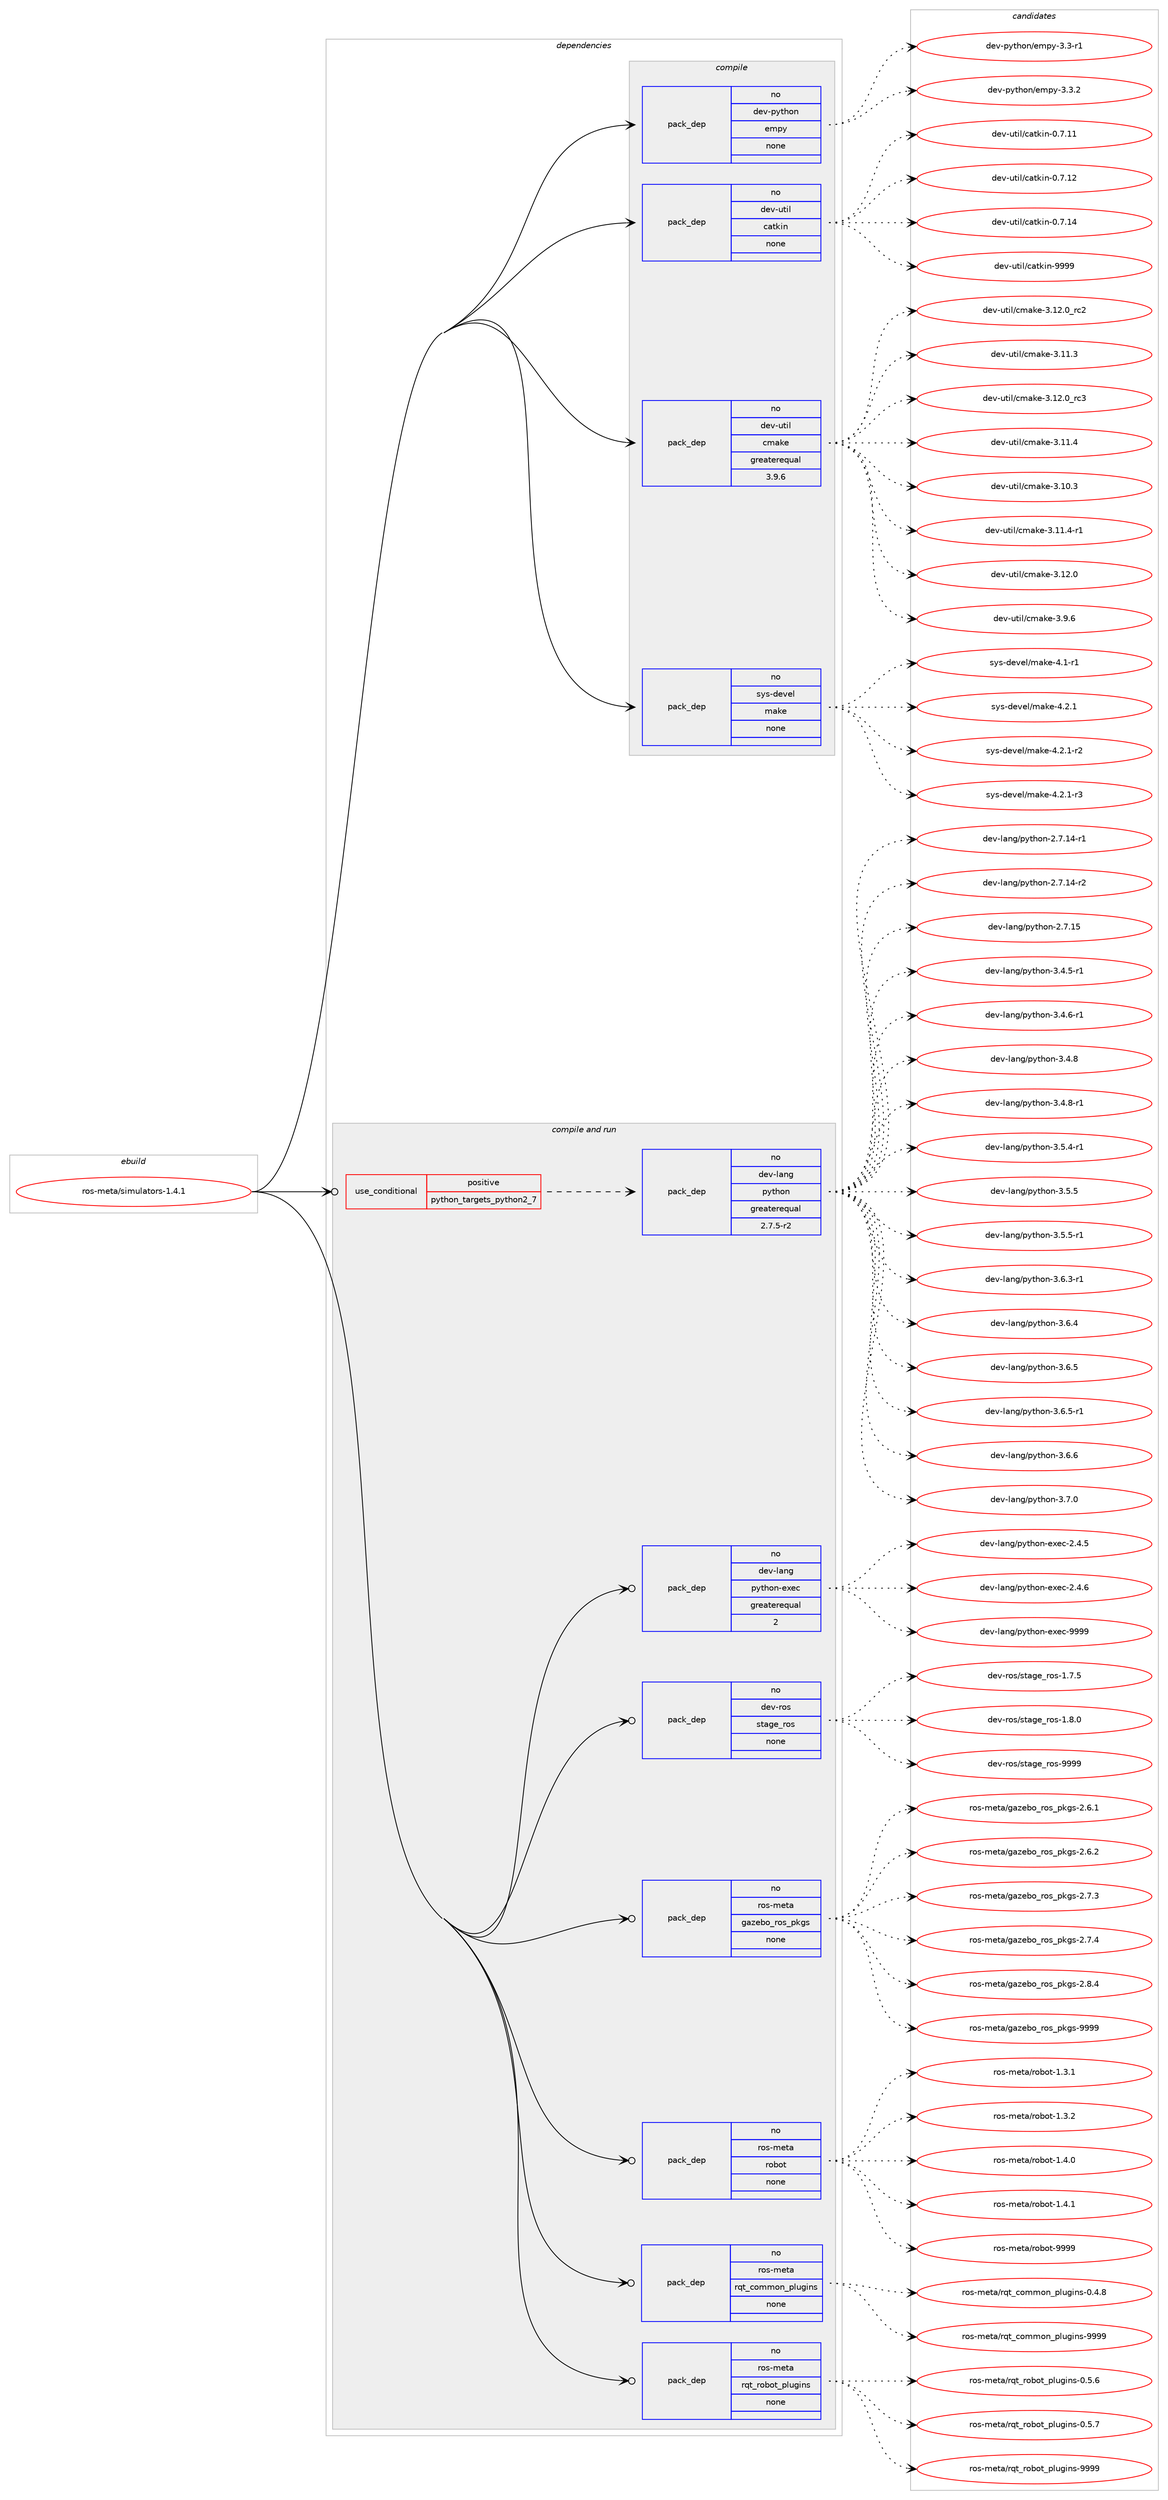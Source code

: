 digraph prolog {

# *************
# Graph options
# *************

newrank=true;
concentrate=true;
compound=true;
graph [rankdir=LR,fontname=Helvetica,fontsize=10,ranksep=1.5];#, ranksep=2.5, nodesep=0.2];
edge  [arrowhead=vee];
node  [fontname=Helvetica,fontsize=10];

# **********
# The ebuild
# **********

subgraph cluster_leftcol {
color=gray;
rank=same;
label=<<i>ebuild</i>>;
id [label="ros-meta/simulators-1.4.1", color=red, width=4, href="../ros-meta/simulators-1.4.1.svg"];
}

# ****************
# The dependencies
# ****************

subgraph cluster_midcol {
color=gray;
label=<<i>dependencies</i>>;
subgraph cluster_compile {
fillcolor="#eeeeee";
style=filled;
label=<<i>compile</i>>;
subgraph pack1305 {
dependency1781 [label=<<TABLE BORDER="0" CELLBORDER="1" CELLSPACING="0" CELLPADDING="4" WIDTH="220"><TR><TD ROWSPAN="6" CELLPADDING="30">pack_dep</TD></TR><TR><TD WIDTH="110">no</TD></TR><TR><TD>dev-python</TD></TR><TR><TD>empy</TD></TR><TR><TD>none</TD></TR><TR><TD></TD></TR></TABLE>>, shape=none, color=blue];
}
id:e -> dependency1781:w [weight=20,style="solid",arrowhead="vee"];
subgraph pack1306 {
dependency1782 [label=<<TABLE BORDER="0" CELLBORDER="1" CELLSPACING="0" CELLPADDING="4" WIDTH="220"><TR><TD ROWSPAN="6" CELLPADDING="30">pack_dep</TD></TR><TR><TD WIDTH="110">no</TD></TR><TR><TD>dev-util</TD></TR><TR><TD>catkin</TD></TR><TR><TD>none</TD></TR><TR><TD></TD></TR></TABLE>>, shape=none, color=blue];
}
id:e -> dependency1782:w [weight=20,style="solid",arrowhead="vee"];
subgraph pack1307 {
dependency1783 [label=<<TABLE BORDER="0" CELLBORDER="1" CELLSPACING="0" CELLPADDING="4" WIDTH="220"><TR><TD ROWSPAN="6" CELLPADDING="30">pack_dep</TD></TR><TR><TD WIDTH="110">no</TD></TR><TR><TD>dev-util</TD></TR><TR><TD>cmake</TD></TR><TR><TD>greaterequal</TD></TR><TR><TD>3.9.6</TD></TR></TABLE>>, shape=none, color=blue];
}
id:e -> dependency1783:w [weight=20,style="solid",arrowhead="vee"];
subgraph pack1308 {
dependency1784 [label=<<TABLE BORDER="0" CELLBORDER="1" CELLSPACING="0" CELLPADDING="4" WIDTH="220"><TR><TD ROWSPAN="6" CELLPADDING="30">pack_dep</TD></TR><TR><TD WIDTH="110">no</TD></TR><TR><TD>sys-devel</TD></TR><TR><TD>make</TD></TR><TR><TD>none</TD></TR><TR><TD></TD></TR></TABLE>>, shape=none, color=blue];
}
id:e -> dependency1784:w [weight=20,style="solid",arrowhead="vee"];
}
subgraph cluster_compileandrun {
fillcolor="#eeeeee";
style=filled;
label=<<i>compile and run</i>>;
subgraph cond441 {
dependency1785 [label=<<TABLE BORDER="0" CELLBORDER="1" CELLSPACING="0" CELLPADDING="4"><TR><TD ROWSPAN="3" CELLPADDING="10">use_conditional</TD></TR><TR><TD>positive</TD></TR><TR><TD>python_targets_python2_7</TD></TR></TABLE>>, shape=none, color=red];
subgraph pack1309 {
dependency1786 [label=<<TABLE BORDER="0" CELLBORDER="1" CELLSPACING="0" CELLPADDING="4" WIDTH="220"><TR><TD ROWSPAN="6" CELLPADDING="30">pack_dep</TD></TR><TR><TD WIDTH="110">no</TD></TR><TR><TD>dev-lang</TD></TR><TR><TD>python</TD></TR><TR><TD>greaterequal</TD></TR><TR><TD>2.7.5-r2</TD></TR></TABLE>>, shape=none, color=blue];
}
dependency1785:e -> dependency1786:w [weight=20,style="dashed",arrowhead="vee"];
}
id:e -> dependency1785:w [weight=20,style="solid",arrowhead="odotvee"];
subgraph pack1310 {
dependency1787 [label=<<TABLE BORDER="0" CELLBORDER="1" CELLSPACING="0" CELLPADDING="4" WIDTH="220"><TR><TD ROWSPAN="6" CELLPADDING="30">pack_dep</TD></TR><TR><TD WIDTH="110">no</TD></TR><TR><TD>dev-lang</TD></TR><TR><TD>python-exec</TD></TR><TR><TD>greaterequal</TD></TR><TR><TD>2</TD></TR></TABLE>>, shape=none, color=blue];
}
id:e -> dependency1787:w [weight=20,style="solid",arrowhead="odotvee"];
subgraph pack1311 {
dependency1788 [label=<<TABLE BORDER="0" CELLBORDER="1" CELLSPACING="0" CELLPADDING="4" WIDTH="220"><TR><TD ROWSPAN="6" CELLPADDING="30">pack_dep</TD></TR><TR><TD WIDTH="110">no</TD></TR><TR><TD>dev-ros</TD></TR><TR><TD>stage_ros</TD></TR><TR><TD>none</TD></TR><TR><TD></TD></TR></TABLE>>, shape=none, color=blue];
}
id:e -> dependency1788:w [weight=20,style="solid",arrowhead="odotvee"];
subgraph pack1312 {
dependency1789 [label=<<TABLE BORDER="0" CELLBORDER="1" CELLSPACING="0" CELLPADDING="4" WIDTH="220"><TR><TD ROWSPAN="6" CELLPADDING="30">pack_dep</TD></TR><TR><TD WIDTH="110">no</TD></TR><TR><TD>ros-meta</TD></TR><TR><TD>gazebo_ros_pkgs</TD></TR><TR><TD>none</TD></TR><TR><TD></TD></TR></TABLE>>, shape=none, color=blue];
}
id:e -> dependency1789:w [weight=20,style="solid",arrowhead="odotvee"];
subgraph pack1313 {
dependency1790 [label=<<TABLE BORDER="0" CELLBORDER="1" CELLSPACING="0" CELLPADDING="4" WIDTH="220"><TR><TD ROWSPAN="6" CELLPADDING="30">pack_dep</TD></TR><TR><TD WIDTH="110">no</TD></TR><TR><TD>ros-meta</TD></TR><TR><TD>robot</TD></TR><TR><TD>none</TD></TR><TR><TD></TD></TR></TABLE>>, shape=none, color=blue];
}
id:e -> dependency1790:w [weight=20,style="solid",arrowhead="odotvee"];
subgraph pack1314 {
dependency1791 [label=<<TABLE BORDER="0" CELLBORDER="1" CELLSPACING="0" CELLPADDING="4" WIDTH="220"><TR><TD ROWSPAN="6" CELLPADDING="30">pack_dep</TD></TR><TR><TD WIDTH="110">no</TD></TR><TR><TD>ros-meta</TD></TR><TR><TD>rqt_common_plugins</TD></TR><TR><TD>none</TD></TR><TR><TD></TD></TR></TABLE>>, shape=none, color=blue];
}
id:e -> dependency1791:w [weight=20,style="solid",arrowhead="odotvee"];
subgraph pack1315 {
dependency1792 [label=<<TABLE BORDER="0" CELLBORDER="1" CELLSPACING="0" CELLPADDING="4" WIDTH="220"><TR><TD ROWSPAN="6" CELLPADDING="30">pack_dep</TD></TR><TR><TD WIDTH="110">no</TD></TR><TR><TD>ros-meta</TD></TR><TR><TD>rqt_robot_plugins</TD></TR><TR><TD>none</TD></TR><TR><TD></TD></TR></TABLE>>, shape=none, color=blue];
}
id:e -> dependency1792:w [weight=20,style="solid",arrowhead="odotvee"];
}
subgraph cluster_run {
fillcolor="#eeeeee";
style=filled;
label=<<i>run</i>>;
}
}

# **************
# The candidates
# **************

subgraph cluster_choices {
rank=same;
color=gray;
label=<<i>candidates</i>>;

subgraph choice1305 {
color=black;
nodesep=1;
choice1001011184511212111610411111047101109112121455146514511449 [label="dev-python/empy-3.3-r1", color=red, width=4,href="../dev-python/empy-3.3-r1.svg"];
choice1001011184511212111610411111047101109112121455146514650 [label="dev-python/empy-3.3.2", color=red, width=4,href="../dev-python/empy-3.3.2.svg"];
dependency1781:e -> choice1001011184511212111610411111047101109112121455146514511449:w [style=dotted,weight="100"];
dependency1781:e -> choice1001011184511212111610411111047101109112121455146514650:w [style=dotted,weight="100"];
}
subgraph choice1306 {
color=black;
nodesep=1;
choice1001011184511711610510847999711610710511045484655464949 [label="dev-util/catkin-0.7.11", color=red, width=4,href="../dev-util/catkin-0.7.11.svg"];
choice1001011184511711610510847999711610710511045484655464950 [label="dev-util/catkin-0.7.12", color=red, width=4,href="../dev-util/catkin-0.7.12.svg"];
choice1001011184511711610510847999711610710511045484655464952 [label="dev-util/catkin-0.7.14", color=red, width=4,href="../dev-util/catkin-0.7.14.svg"];
choice100101118451171161051084799971161071051104557575757 [label="dev-util/catkin-9999", color=red, width=4,href="../dev-util/catkin-9999.svg"];
dependency1782:e -> choice1001011184511711610510847999711610710511045484655464949:w [style=dotted,weight="100"];
dependency1782:e -> choice1001011184511711610510847999711610710511045484655464950:w [style=dotted,weight="100"];
dependency1782:e -> choice1001011184511711610510847999711610710511045484655464952:w [style=dotted,weight="100"];
dependency1782:e -> choice100101118451171161051084799971161071051104557575757:w [style=dotted,weight="100"];
}
subgraph choice1307 {
color=black;
nodesep=1;
choice1001011184511711610510847991099710710145514649504648951149950 [label="dev-util/cmake-3.12.0_rc2", color=red, width=4,href="../dev-util/cmake-3.12.0_rc2.svg"];
choice1001011184511711610510847991099710710145514649494651 [label="dev-util/cmake-3.11.3", color=red, width=4,href="../dev-util/cmake-3.11.3.svg"];
choice1001011184511711610510847991099710710145514649504648951149951 [label="dev-util/cmake-3.12.0_rc3", color=red, width=4,href="../dev-util/cmake-3.12.0_rc3.svg"];
choice1001011184511711610510847991099710710145514649494652 [label="dev-util/cmake-3.11.4", color=red, width=4,href="../dev-util/cmake-3.11.4.svg"];
choice1001011184511711610510847991099710710145514649484651 [label="dev-util/cmake-3.10.3", color=red, width=4,href="../dev-util/cmake-3.10.3.svg"];
choice10010111845117116105108479910997107101455146494946524511449 [label="dev-util/cmake-3.11.4-r1", color=red, width=4,href="../dev-util/cmake-3.11.4-r1.svg"];
choice1001011184511711610510847991099710710145514649504648 [label="dev-util/cmake-3.12.0", color=red, width=4,href="../dev-util/cmake-3.12.0.svg"];
choice10010111845117116105108479910997107101455146574654 [label="dev-util/cmake-3.9.6", color=red, width=4,href="../dev-util/cmake-3.9.6.svg"];
dependency1783:e -> choice1001011184511711610510847991099710710145514649504648951149950:w [style=dotted,weight="100"];
dependency1783:e -> choice1001011184511711610510847991099710710145514649494651:w [style=dotted,weight="100"];
dependency1783:e -> choice1001011184511711610510847991099710710145514649504648951149951:w [style=dotted,weight="100"];
dependency1783:e -> choice1001011184511711610510847991099710710145514649494652:w [style=dotted,weight="100"];
dependency1783:e -> choice1001011184511711610510847991099710710145514649484651:w [style=dotted,weight="100"];
dependency1783:e -> choice10010111845117116105108479910997107101455146494946524511449:w [style=dotted,weight="100"];
dependency1783:e -> choice1001011184511711610510847991099710710145514649504648:w [style=dotted,weight="100"];
dependency1783:e -> choice10010111845117116105108479910997107101455146574654:w [style=dotted,weight="100"];
}
subgraph choice1308 {
color=black;
nodesep=1;
choice115121115451001011181011084710997107101455246494511449 [label="sys-devel/make-4.1-r1", color=red, width=4,href="../sys-devel/make-4.1-r1.svg"];
choice115121115451001011181011084710997107101455246504649 [label="sys-devel/make-4.2.1", color=red, width=4,href="../sys-devel/make-4.2.1.svg"];
choice1151211154510010111810110847109971071014552465046494511450 [label="sys-devel/make-4.2.1-r2", color=red, width=4,href="../sys-devel/make-4.2.1-r2.svg"];
choice1151211154510010111810110847109971071014552465046494511451 [label="sys-devel/make-4.2.1-r3", color=red, width=4,href="../sys-devel/make-4.2.1-r3.svg"];
dependency1784:e -> choice115121115451001011181011084710997107101455246494511449:w [style=dotted,weight="100"];
dependency1784:e -> choice115121115451001011181011084710997107101455246504649:w [style=dotted,weight="100"];
dependency1784:e -> choice1151211154510010111810110847109971071014552465046494511450:w [style=dotted,weight="100"];
dependency1784:e -> choice1151211154510010111810110847109971071014552465046494511451:w [style=dotted,weight="100"];
}
subgraph choice1309 {
color=black;
nodesep=1;
choice100101118451089711010347112121116104111110455046554649524511449 [label="dev-lang/python-2.7.14-r1", color=red, width=4,href="../dev-lang/python-2.7.14-r1.svg"];
choice100101118451089711010347112121116104111110455046554649524511450 [label="dev-lang/python-2.7.14-r2", color=red, width=4,href="../dev-lang/python-2.7.14-r2.svg"];
choice10010111845108971101034711212111610411111045504655464953 [label="dev-lang/python-2.7.15", color=red, width=4,href="../dev-lang/python-2.7.15.svg"];
choice1001011184510897110103471121211161041111104551465246534511449 [label="dev-lang/python-3.4.5-r1", color=red, width=4,href="../dev-lang/python-3.4.5-r1.svg"];
choice1001011184510897110103471121211161041111104551465246544511449 [label="dev-lang/python-3.4.6-r1", color=red, width=4,href="../dev-lang/python-3.4.6-r1.svg"];
choice100101118451089711010347112121116104111110455146524656 [label="dev-lang/python-3.4.8", color=red, width=4,href="../dev-lang/python-3.4.8.svg"];
choice1001011184510897110103471121211161041111104551465246564511449 [label="dev-lang/python-3.4.8-r1", color=red, width=4,href="../dev-lang/python-3.4.8-r1.svg"];
choice1001011184510897110103471121211161041111104551465346524511449 [label="dev-lang/python-3.5.4-r1", color=red, width=4,href="../dev-lang/python-3.5.4-r1.svg"];
choice100101118451089711010347112121116104111110455146534653 [label="dev-lang/python-3.5.5", color=red, width=4,href="../dev-lang/python-3.5.5.svg"];
choice1001011184510897110103471121211161041111104551465346534511449 [label="dev-lang/python-3.5.5-r1", color=red, width=4,href="../dev-lang/python-3.5.5-r1.svg"];
choice1001011184510897110103471121211161041111104551465446514511449 [label="dev-lang/python-3.6.3-r1", color=red, width=4,href="../dev-lang/python-3.6.3-r1.svg"];
choice100101118451089711010347112121116104111110455146544652 [label="dev-lang/python-3.6.4", color=red, width=4,href="../dev-lang/python-3.6.4.svg"];
choice100101118451089711010347112121116104111110455146544653 [label="dev-lang/python-3.6.5", color=red, width=4,href="../dev-lang/python-3.6.5.svg"];
choice1001011184510897110103471121211161041111104551465446534511449 [label="dev-lang/python-3.6.5-r1", color=red, width=4,href="../dev-lang/python-3.6.5-r1.svg"];
choice100101118451089711010347112121116104111110455146544654 [label="dev-lang/python-3.6.6", color=red, width=4,href="../dev-lang/python-3.6.6.svg"];
choice100101118451089711010347112121116104111110455146554648 [label="dev-lang/python-3.7.0", color=red, width=4,href="../dev-lang/python-3.7.0.svg"];
dependency1786:e -> choice100101118451089711010347112121116104111110455046554649524511449:w [style=dotted,weight="100"];
dependency1786:e -> choice100101118451089711010347112121116104111110455046554649524511450:w [style=dotted,weight="100"];
dependency1786:e -> choice10010111845108971101034711212111610411111045504655464953:w [style=dotted,weight="100"];
dependency1786:e -> choice1001011184510897110103471121211161041111104551465246534511449:w [style=dotted,weight="100"];
dependency1786:e -> choice1001011184510897110103471121211161041111104551465246544511449:w [style=dotted,weight="100"];
dependency1786:e -> choice100101118451089711010347112121116104111110455146524656:w [style=dotted,weight="100"];
dependency1786:e -> choice1001011184510897110103471121211161041111104551465246564511449:w [style=dotted,weight="100"];
dependency1786:e -> choice1001011184510897110103471121211161041111104551465346524511449:w [style=dotted,weight="100"];
dependency1786:e -> choice100101118451089711010347112121116104111110455146534653:w [style=dotted,weight="100"];
dependency1786:e -> choice1001011184510897110103471121211161041111104551465346534511449:w [style=dotted,weight="100"];
dependency1786:e -> choice1001011184510897110103471121211161041111104551465446514511449:w [style=dotted,weight="100"];
dependency1786:e -> choice100101118451089711010347112121116104111110455146544652:w [style=dotted,weight="100"];
dependency1786:e -> choice100101118451089711010347112121116104111110455146544653:w [style=dotted,weight="100"];
dependency1786:e -> choice1001011184510897110103471121211161041111104551465446534511449:w [style=dotted,weight="100"];
dependency1786:e -> choice100101118451089711010347112121116104111110455146544654:w [style=dotted,weight="100"];
dependency1786:e -> choice100101118451089711010347112121116104111110455146554648:w [style=dotted,weight="100"];
}
subgraph choice1310 {
color=black;
nodesep=1;
choice1001011184510897110103471121211161041111104510112010199455046524653 [label="dev-lang/python-exec-2.4.5", color=red, width=4,href="../dev-lang/python-exec-2.4.5.svg"];
choice1001011184510897110103471121211161041111104510112010199455046524654 [label="dev-lang/python-exec-2.4.6", color=red, width=4,href="../dev-lang/python-exec-2.4.6.svg"];
choice10010111845108971101034711212111610411111045101120101994557575757 [label="dev-lang/python-exec-9999", color=red, width=4,href="../dev-lang/python-exec-9999.svg"];
dependency1787:e -> choice1001011184510897110103471121211161041111104510112010199455046524653:w [style=dotted,weight="100"];
dependency1787:e -> choice1001011184510897110103471121211161041111104510112010199455046524654:w [style=dotted,weight="100"];
dependency1787:e -> choice10010111845108971101034711212111610411111045101120101994557575757:w [style=dotted,weight="100"];
}
subgraph choice1311 {
color=black;
nodesep=1;
choice10010111845114111115471151169710310195114111115454946554653 [label="dev-ros/stage_ros-1.7.5", color=red, width=4,href="../dev-ros/stage_ros-1.7.5.svg"];
choice10010111845114111115471151169710310195114111115454946564648 [label="dev-ros/stage_ros-1.8.0", color=red, width=4,href="../dev-ros/stage_ros-1.8.0.svg"];
choice100101118451141111154711511697103101951141111154557575757 [label="dev-ros/stage_ros-9999", color=red, width=4,href="../dev-ros/stage_ros-9999.svg"];
dependency1788:e -> choice10010111845114111115471151169710310195114111115454946554653:w [style=dotted,weight="100"];
dependency1788:e -> choice10010111845114111115471151169710310195114111115454946564648:w [style=dotted,weight="100"];
dependency1788:e -> choice100101118451141111154711511697103101951141111154557575757:w [style=dotted,weight="100"];
}
subgraph choice1312 {
color=black;
nodesep=1;
choice11411111545109101116974710397122101981119511411111595112107103115455046544649 [label="ros-meta/gazebo_ros_pkgs-2.6.1", color=red, width=4,href="../ros-meta/gazebo_ros_pkgs-2.6.1.svg"];
choice11411111545109101116974710397122101981119511411111595112107103115455046544650 [label="ros-meta/gazebo_ros_pkgs-2.6.2", color=red, width=4,href="../ros-meta/gazebo_ros_pkgs-2.6.2.svg"];
choice11411111545109101116974710397122101981119511411111595112107103115455046554651 [label="ros-meta/gazebo_ros_pkgs-2.7.3", color=red, width=4,href="../ros-meta/gazebo_ros_pkgs-2.7.3.svg"];
choice11411111545109101116974710397122101981119511411111595112107103115455046554652 [label="ros-meta/gazebo_ros_pkgs-2.7.4", color=red, width=4,href="../ros-meta/gazebo_ros_pkgs-2.7.4.svg"];
choice11411111545109101116974710397122101981119511411111595112107103115455046564652 [label="ros-meta/gazebo_ros_pkgs-2.8.4", color=red, width=4,href="../ros-meta/gazebo_ros_pkgs-2.8.4.svg"];
choice114111115451091011169747103971221019811195114111115951121071031154557575757 [label="ros-meta/gazebo_ros_pkgs-9999", color=red, width=4,href="../ros-meta/gazebo_ros_pkgs-9999.svg"];
dependency1789:e -> choice11411111545109101116974710397122101981119511411111595112107103115455046544649:w [style=dotted,weight="100"];
dependency1789:e -> choice11411111545109101116974710397122101981119511411111595112107103115455046544650:w [style=dotted,weight="100"];
dependency1789:e -> choice11411111545109101116974710397122101981119511411111595112107103115455046554651:w [style=dotted,weight="100"];
dependency1789:e -> choice11411111545109101116974710397122101981119511411111595112107103115455046554652:w [style=dotted,weight="100"];
dependency1789:e -> choice11411111545109101116974710397122101981119511411111595112107103115455046564652:w [style=dotted,weight="100"];
dependency1789:e -> choice114111115451091011169747103971221019811195114111115951121071031154557575757:w [style=dotted,weight="100"];
}
subgraph choice1313 {
color=black;
nodesep=1;
choice11411111545109101116974711411198111116454946514649 [label="ros-meta/robot-1.3.1", color=red, width=4,href="../ros-meta/robot-1.3.1.svg"];
choice11411111545109101116974711411198111116454946514650 [label="ros-meta/robot-1.3.2", color=red, width=4,href="../ros-meta/robot-1.3.2.svg"];
choice11411111545109101116974711411198111116454946524648 [label="ros-meta/robot-1.4.0", color=red, width=4,href="../ros-meta/robot-1.4.0.svg"];
choice11411111545109101116974711411198111116454946524649 [label="ros-meta/robot-1.4.1", color=red, width=4,href="../ros-meta/robot-1.4.1.svg"];
choice114111115451091011169747114111981111164557575757 [label="ros-meta/robot-9999", color=red, width=4,href="../ros-meta/robot-9999.svg"];
dependency1790:e -> choice11411111545109101116974711411198111116454946514649:w [style=dotted,weight="100"];
dependency1790:e -> choice11411111545109101116974711411198111116454946514650:w [style=dotted,weight="100"];
dependency1790:e -> choice11411111545109101116974711411198111116454946524648:w [style=dotted,weight="100"];
dependency1790:e -> choice11411111545109101116974711411198111116454946524649:w [style=dotted,weight="100"];
dependency1790:e -> choice114111115451091011169747114111981111164557575757:w [style=dotted,weight="100"];
}
subgraph choice1314 {
color=black;
nodesep=1;
choice114111115451091011169747114113116959911110910911111095112108117103105110115454846524656 [label="ros-meta/rqt_common_plugins-0.4.8", color=red, width=4,href="../ros-meta/rqt_common_plugins-0.4.8.svg"];
choice1141111154510910111697471141131169599111109109111110951121081171031051101154557575757 [label="ros-meta/rqt_common_plugins-9999", color=red, width=4,href="../ros-meta/rqt_common_plugins-9999.svg"];
dependency1791:e -> choice114111115451091011169747114113116959911110910911111095112108117103105110115454846524656:w [style=dotted,weight="100"];
dependency1791:e -> choice1141111154510910111697471141131169599111109109111110951121081171031051101154557575757:w [style=dotted,weight="100"];
}
subgraph choice1315 {
color=black;
nodesep=1;
choice114111115451091011169747114113116951141119811111695112108117103105110115454846534654 [label="ros-meta/rqt_robot_plugins-0.5.6", color=red, width=4,href="../ros-meta/rqt_robot_plugins-0.5.6.svg"];
choice114111115451091011169747114113116951141119811111695112108117103105110115454846534655 [label="ros-meta/rqt_robot_plugins-0.5.7", color=red, width=4,href="../ros-meta/rqt_robot_plugins-0.5.7.svg"];
choice1141111154510910111697471141131169511411198111116951121081171031051101154557575757 [label="ros-meta/rqt_robot_plugins-9999", color=red, width=4,href="../ros-meta/rqt_robot_plugins-9999.svg"];
dependency1792:e -> choice114111115451091011169747114113116951141119811111695112108117103105110115454846534654:w [style=dotted,weight="100"];
dependency1792:e -> choice114111115451091011169747114113116951141119811111695112108117103105110115454846534655:w [style=dotted,weight="100"];
dependency1792:e -> choice1141111154510910111697471141131169511411198111116951121081171031051101154557575757:w [style=dotted,weight="100"];
}
}

}
